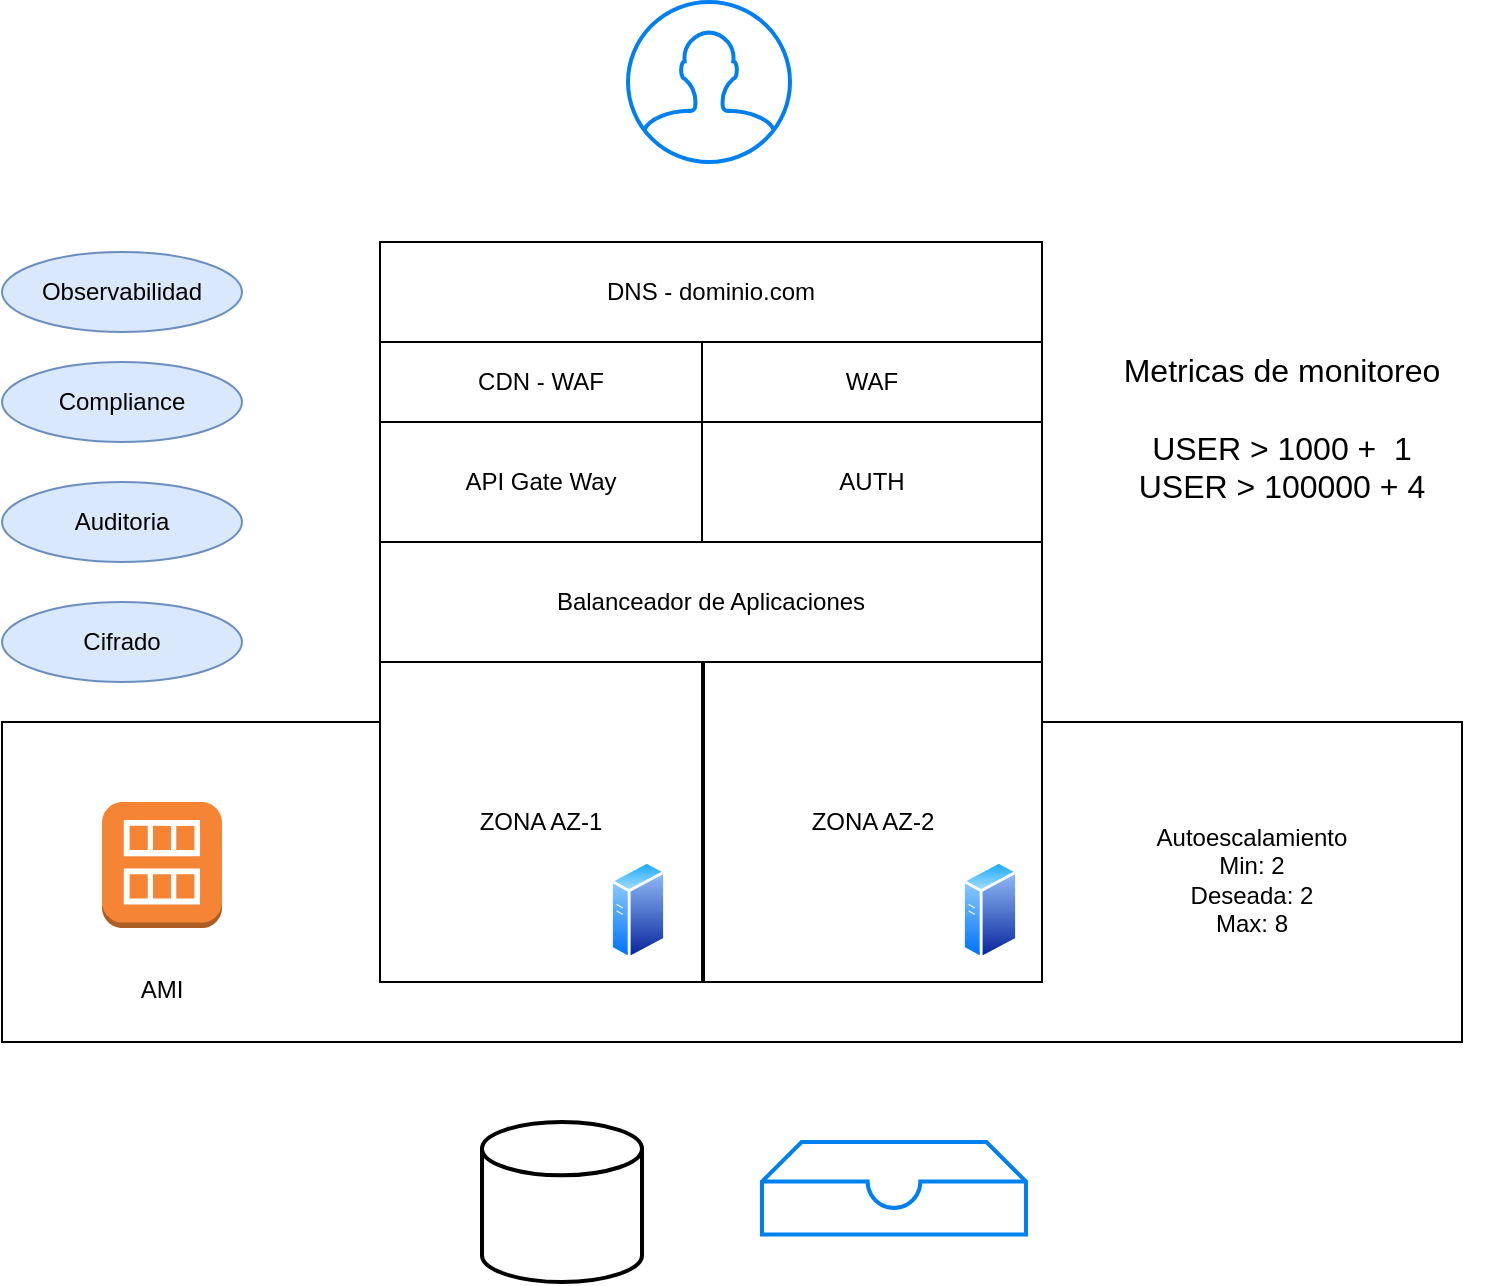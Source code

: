 <mxfile version="22.1.12" type="github">
  <diagram name="Página-1" id="xZS8BL_NoIQwC4L6zzLi">
    <mxGraphModel dx="1434" dy="820" grid="1" gridSize="10" guides="1" tooltips="1" connect="1" arrows="1" fold="1" page="1" pageScale="1" pageWidth="827" pageHeight="1169" math="0" shadow="0">
      <root>
        <mxCell id="0" />
        <mxCell id="1" parent="0" />
        <mxCell id="T-9_2SV2qnyJwQLxtP7A-1" value="" style="html=1;verticalLabelPosition=bottom;align=center;labelBackgroundColor=#ffffff;verticalAlign=top;strokeWidth=2;strokeColor=#0080F0;shadow=0;dashed=0;shape=mxgraph.ios7.icons.user;" vertex="1" parent="1">
          <mxGeometry x="373" y="40" width="81" height="80" as="geometry" />
        </mxCell>
        <mxCell id="T-9_2SV2qnyJwQLxtP7A-2" value="DNS - dominio.com" style="rounded=0;whiteSpace=wrap;html=1;" vertex="1" parent="1">
          <mxGeometry x="249" y="160" width="331" height="50" as="geometry" />
        </mxCell>
        <mxCell id="T-9_2SV2qnyJwQLxtP7A-3" value="CDN - WAF" style="rounded=0;whiteSpace=wrap;html=1;" vertex="1" parent="1">
          <mxGeometry x="249" y="210" width="161" height="40" as="geometry" />
        </mxCell>
        <mxCell id="T-9_2SV2qnyJwQLxtP7A-4" value="API Gate Way" style="rounded=0;whiteSpace=wrap;html=1;" vertex="1" parent="1">
          <mxGeometry x="249" y="250" width="161" height="60" as="geometry" />
        </mxCell>
        <mxCell id="T-9_2SV2qnyJwQLxtP7A-5" value="AUTH" style="rounded=0;whiteSpace=wrap;html=1;" vertex="1" parent="1">
          <mxGeometry x="410" y="250" width="170" height="60" as="geometry" />
        </mxCell>
        <mxCell id="T-9_2SV2qnyJwQLxtP7A-6" value="WAF" style="rounded=0;whiteSpace=wrap;html=1;" vertex="1" parent="1">
          <mxGeometry x="410" y="210" width="170" height="40" as="geometry" />
        </mxCell>
        <mxCell id="T-9_2SV2qnyJwQLxtP7A-8" value="Balanceador de Aplicaciones" style="rounded=0;whiteSpace=wrap;html=1;" vertex="1" parent="1">
          <mxGeometry x="249" y="310" width="331" height="60" as="geometry" />
        </mxCell>
        <mxCell id="T-9_2SV2qnyJwQLxtP7A-13" value="Autoescalamiento" style="rounded=0;whiteSpace=wrap;html=1;" vertex="1" parent="1">
          <mxGeometry x="60" y="400" width="730" height="160" as="geometry" />
        </mxCell>
        <mxCell id="T-9_2SV2qnyJwQLxtP7A-9" value="ZONA AZ-1" style="rounded=0;whiteSpace=wrap;html=1;" vertex="1" parent="1">
          <mxGeometry x="249" y="370" width="161" height="160" as="geometry" />
        </mxCell>
        <mxCell id="T-9_2SV2qnyJwQLxtP7A-10" value="ZONA AZ-2" style="rounded=0;whiteSpace=wrap;html=1;" vertex="1" parent="1">
          <mxGeometry x="411" y="370" width="169" height="160" as="geometry" />
        </mxCell>
        <mxCell id="T-9_2SV2qnyJwQLxtP7A-11" value="" style="image;aspect=fixed;perimeter=ellipsePerimeter;html=1;align=center;shadow=0;dashed=0;spacingTop=3;image=img/lib/active_directory/generic_server.svg;" vertex="1" parent="1">
          <mxGeometry x="364" y="469" width="28.0" height="50" as="geometry" />
        </mxCell>
        <mxCell id="T-9_2SV2qnyJwQLxtP7A-12" value="" style="image;aspect=fixed;perimeter=ellipsePerimeter;html=1;align=center;shadow=0;dashed=0;spacingTop=3;image=img/lib/active_directory/generic_server.svg;" vertex="1" parent="1">
          <mxGeometry x="540" y="469" width="28.0" height="50" as="geometry" />
        </mxCell>
        <mxCell id="T-9_2SV2qnyJwQLxtP7A-14" value="Autoescalamiento&lt;br&gt;Min: 2&lt;br&gt;Deseada: 2&lt;br&gt;Max: 8" style="text;html=1;strokeColor=none;fillColor=none;align=center;verticalAlign=middle;whiteSpace=wrap;rounded=0;" vertex="1" parent="1">
          <mxGeometry x="610" y="439" width="150" height="80" as="geometry" />
        </mxCell>
        <mxCell id="T-9_2SV2qnyJwQLxtP7A-15" value="Observabilidad" style="ellipse;whiteSpace=wrap;html=1;fillColor=#dae8fc;strokeColor=#6c8ebf;" vertex="1" parent="1">
          <mxGeometry x="60" y="165" width="120" height="40" as="geometry" />
        </mxCell>
        <mxCell id="T-9_2SV2qnyJwQLxtP7A-16" value="Compliance" style="ellipse;whiteSpace=wrap;html=1;fillColor=#dae8fc;strokeColor=#6c8ebf;" vertex="1" parent="1">
          <mxGeometry x="60" y="220" width="120" height="40" as="geometry" />
        </mxCell>
        <mxCell id="T-9_2SV2qnyJwQLxtP7A-17" value="Auditoria" style="ellipse;whiteSpace=wrap;html=1;fillColor=#dae8fc;strokeColor=#6c8ebf;" vertex="1" parent="1">
          <mxGeometry x="60" y="280" width="120" height="40" as="geometry" />
        </mxCell>
        <mxCell id="T-9_2SV2qnyJwQLxtP7A-18" value="Cifrado" style="ellipse;whiteSpace=wrap;html=1;fillColor=#dae8fc;strokeColor=#6c8ebf;" vertex="1" parent="1">
          <mxGeometry x="60" y="340" width="120" height="40" as="geometry" />
        </mxCell>
        <mxCell id="T-9_2SV2qnyJwQLxtP7A-19" value="&lt;h1&gt;&lt;br&gt;&lt;/h1&gt;" style="text;html=1;strokeColor=none;fillColor=none;spacing=5;spacingTop=-20;whiteSpace=wrap;overflow=hidden;rounded=0;" vertex="1" parent="1">
          <mxGeometry x="620" y="160" width="190" height="120" as="geometry" />
        </mxCell>
        <mxCell id="T-9_2SV2qnyJwQLxtP7A-20" value="&lt;font style=&quot;font-size: 16px;&quot;&gt;Metricas de monitoreo&lt;br&gt;&lt;br&gt;USER &amp;gt; 1000 +&amp;nbsp; 1&lt;br&gt;USER &amp;gt; 100000 + 4&lt;/font&gt;" style="text;html=1;strokeColor=none;fillColor=none;align=center;verticalAlign=middle;whiteSpace=wrap;rounded=0;strokeWidth=2;" vertex="1" parent="1">
          <mxGeometry x="610" y="160" width="180" height="185" as="geometry" />
        </mxCell>
        <mxCell id="T-9_2SV2qnyJwQLxtP7A-21" value="" style="outlineConnect=0;dashed=0;verticalLabelPosition=bottom;verticalAlign=top;align=center;html=1;shape=mxgraph.aws3.ami;fillColor=#F58534;gradientColor=none;" vertex="1" parent="1">
          <mxGeometry x="110" y="440" width="60" height="63" as="geometry" />
        </mxCell>
        <mxCell id="T-9_2SV2qnyJwQLxtP7A-22" value="AMI" style="text;html=1;strokeColor=none;fillColor=none;align=center;verticalAlign=middle;whiteSpace=wrap;rounded=0;" vertex="1" parent="1">
          <mxGeometry x="110" y="519" width="60" height="30" as="geometry" />
        </mxCell>
        <mxCell id="T-9_2SV2qnyJwQLxtP7A-23" value="" style="strokeWidth=2;html=1;shape=mxgraph.flowchart.database;whiteSpace=wrap;" vertex="1" parent="1">
          <mxGeometry x="300" y="600" width="80" height="80" as="geometry" />
        </mxCell>
        <mxCell id="T-9_2SV2qnyJwQLxtP7A-37" value="" style="html=1;verticalLabelPosition=bottom;align=center;labelBackgroundColor=#ffffff;verticalAlign=top;strokeWidth=2;strokeColor=#0080F0;shadow=0;dashed=0;shape=mxgraph.ios7.icons.storage;" vertex="1" parent="1">
          <mxGeometry x="440" y="610" width="132" height="46.2" as="geometry" />
        </mxCell>
      </root>
    </mxGraphModel>
  </diagram>
</mxfile>
